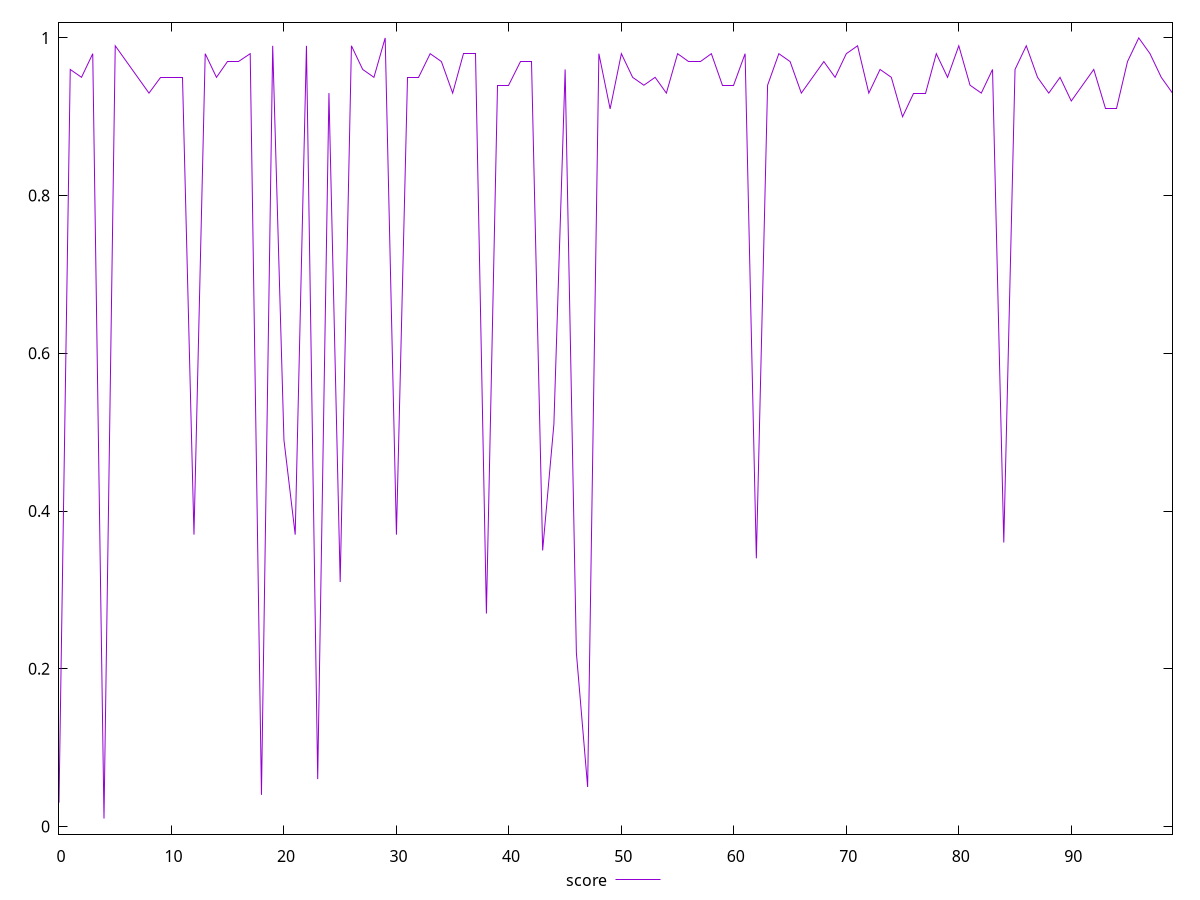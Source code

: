 reset

$score <<EOF
0 0.03
1 0.96
2 0.95
3 0.98
4 0.01
5 0.99
6 0.97
7 0.95
8 0.93
9 0.95
10 0.95
11 0.95
12 0.37
13 0.98
14 0.95
15 0.97
16 0.97
17 0.98
18 0.04
19 0.99
20 0.49
21 0.37
22 0.99
23 0.06
24 0.93
25 0.31
26 0.99
27 0.96
28 0.95
29 1
30 0.37
31 0.95
32 0.95
33 0.98
34 0.97
35 0.93
36 0.98
37 0.98
38 0.27
39 0.94
40 0.94
41 0.97
42 0.97
43 0.35
44 0.51
45 0.96
46 0.22
47 0.05
48 0.98
49 0.91
50 0.98
51 0.95
52 0.94
53 0.95
54 0.93
55 0.98
56 0.97
57 0.97
58 0.98
59 0.94
60 0.94
61 0.98
62 0.34
63 0.94
64 0.98
65 0.97
66 0.93
67 0.95
68 0.97
69 0.95
70 0.98
71 0.99
72 0.93
73 0.96
74 0.95
75 0.9
76 0.93
77 0.93
78 0.98
79 0.95
80 0.99
81 0.94
82 0.93
83 0.96
84 0.36
85 0.96
86 0.99
87 0.95
88 0.93
89 0.95
90 0.92
91 0.94
92 0.96
93 0.91
94 0.91
95 0.97
96 1
97 0.98
98 0.95
99 0.93
EOF

set key outside below
set xrange [0:99]
set yrange [-0.009800000000000001:1.0198]
set trange [-0.009800000000000001:1.0198]
set terminal svg size 640, 500 enhanced background rgb 'white'
set output "report/report_00029_2021-02-24T13-36-40.390Z/largest-contentful-paint/samples/agenda/score/values.svg"

plot $score title "score" with line

reset
